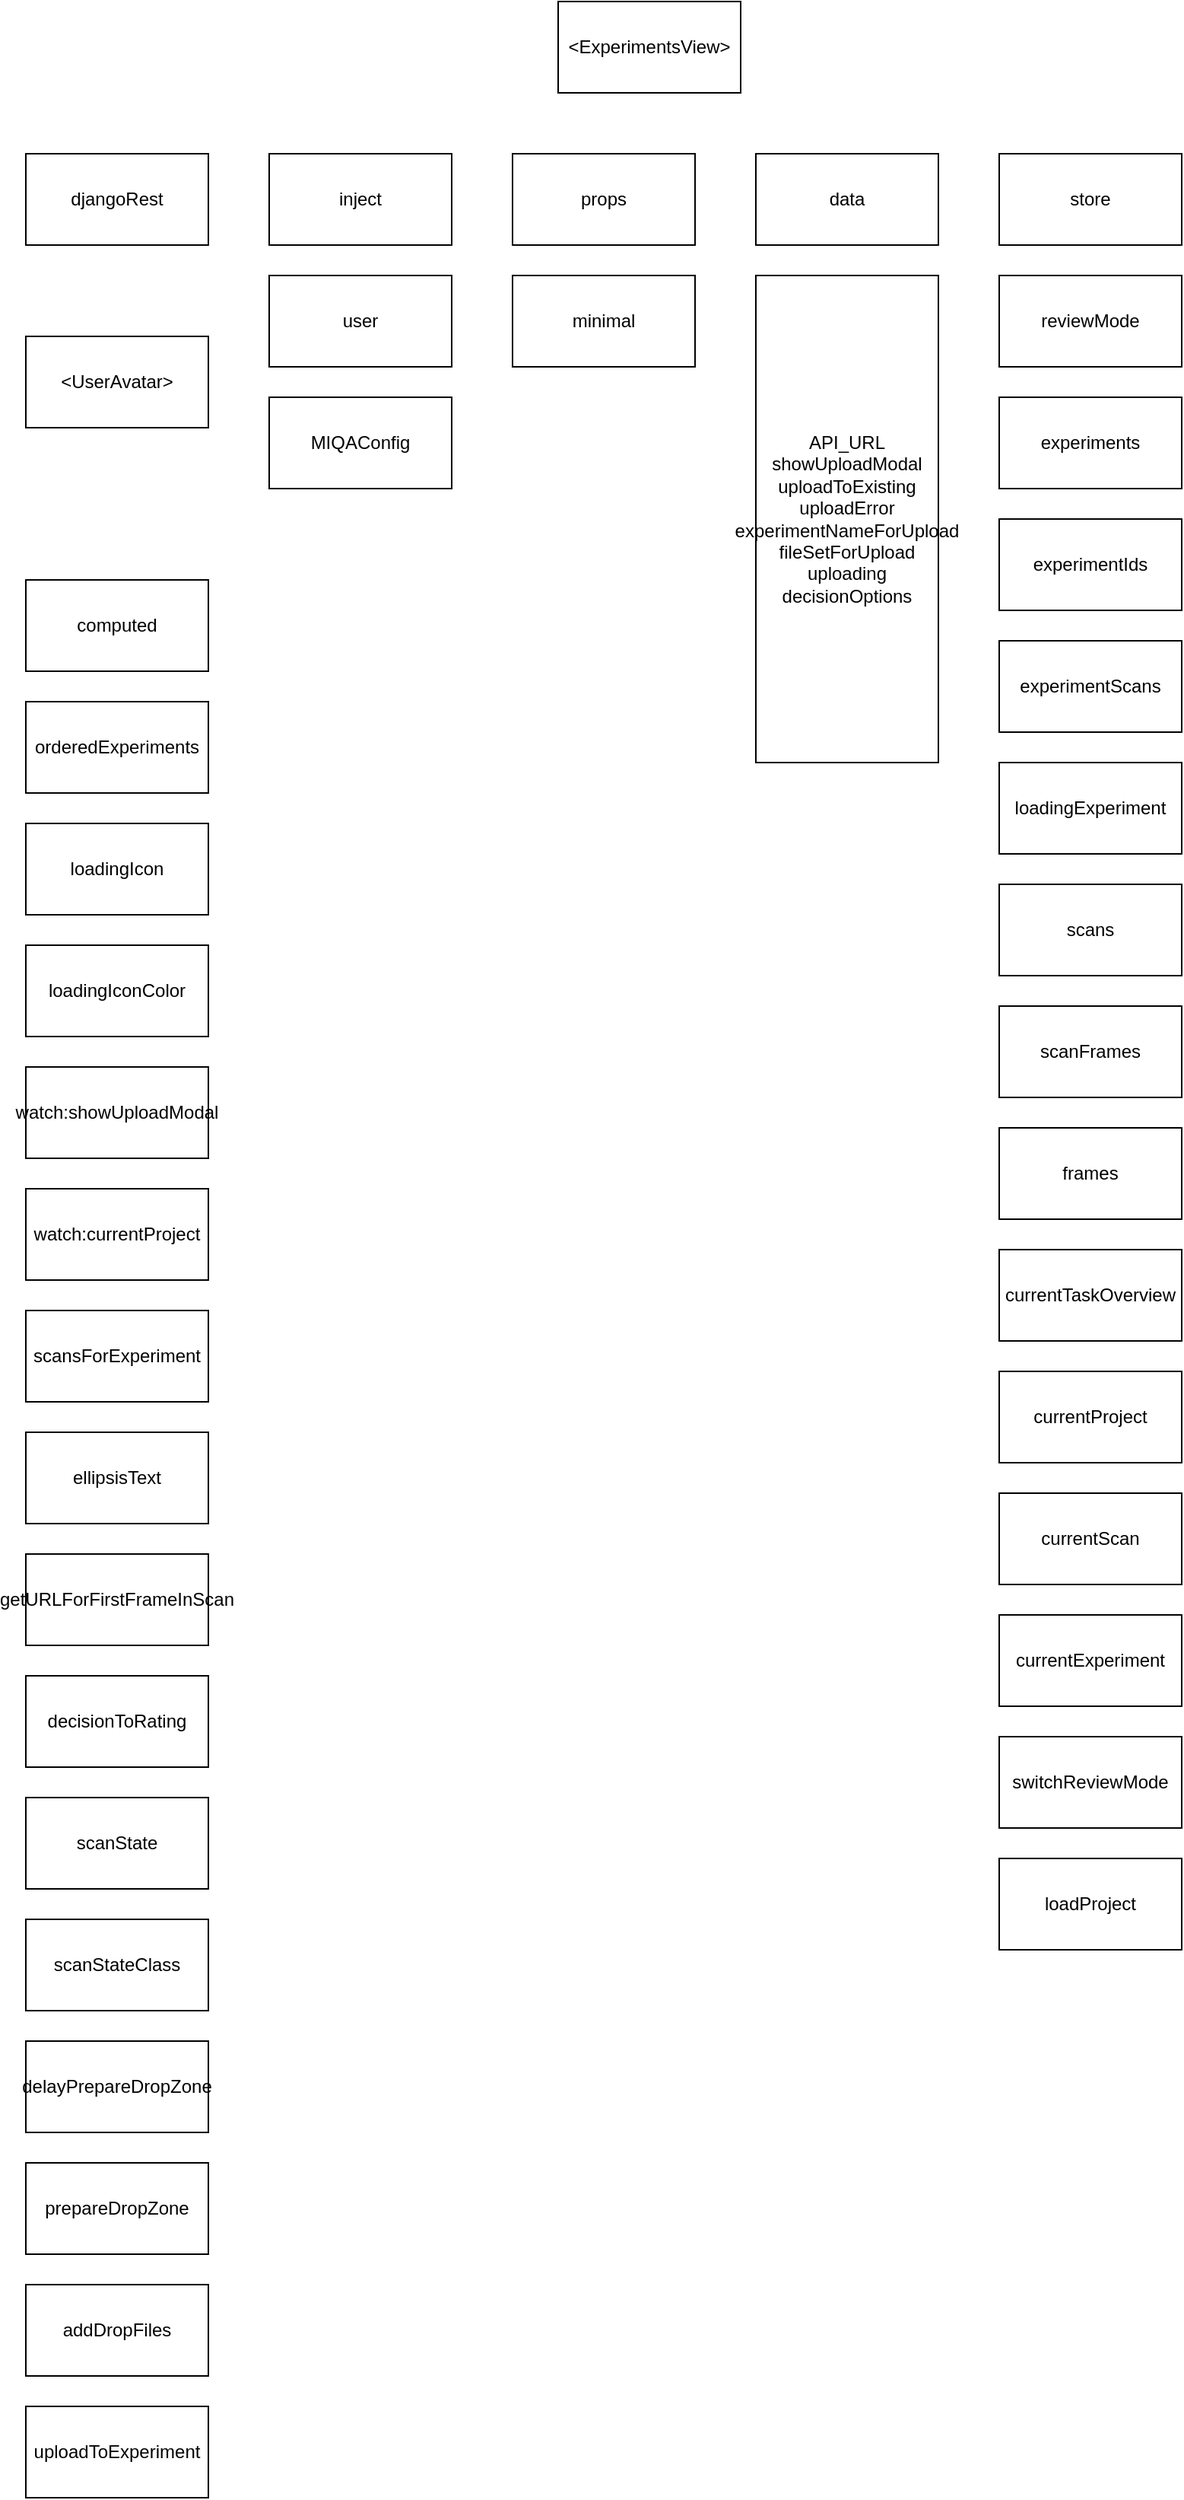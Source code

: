 <mxfile version="20.3.0" type="device"><diagram id="7jB7tiU9wHWCaO7AsdY8" name="Page-1"><mxGraphModel dx="2272" dy="865" grid="1" gridSize="10" guides="1" tooltips="1" connect="1" arrows="1" fold="1" page="1" pageScale="1" pageWidth="850" pageHeight="1100" math="0" shadow="0"><root><mxCell id="0"/><mxCell id="1" parent="0"/><mxCell id="iuq1uidtSDjxMvHCcVvO-1" value="&amp;lt;ExperimentsView&amp;gt;" style="rounded=0;whiteSpace=wrap;html=1;" vertex="1" parent="1"><mxGeometry x="350" y="20" width="120" height="60" as="geometry"/></mxCell><mxCell id="iuq1uidtSDjxMvHCcVvO-2" value="djangoRest" style="rounded=0;whiteSpace=wrap;html=1;" vertex="1" parent="1"><mxGeometry y="120" width="120" height="60" as="geometry"/></mxCell><mxCell id="iuq1uidtSDjxMvHCcVvO-3" value="&amp;lt;UserAvatar&amp;gt;" style="rounded=0;whiteSpace=wrap;html=1;" vertex="1" parent="1"><mxGeometry y="240" width="120" height="60" as="geometry"/></mxCell><mxCell id="iuq1uidtSDjxMvHCcVvO-4" value="inject" style="rounded=0;whiteSpace=wrap;html=1;" vertex="1" parent="1"><mxGeometry x="160" y="120" width="120" height="60" as="geometry"/></mxCell><mxCell id="iuq1uidtSDjxMvHCcVvO-5" value="user" style="rounded=0;whiteSpace=wrap;html=1;" vertex="1" parent="1"><mxGeometry x="160" y="200" width="120" height="60" as="geometry"/></mxCell><mxCell id="iuq1uidtSDjxMvHCcVvO-6" value="MIQAConfig" style="rounded=0;whiteSpace=wrap;html=1;" vertex="1" parent="1"><mxGeometry x="160" y="280" width="120" height="60" as="geometry"/></mxCell><mxCell id="iuq1uidtSDjxMvHCcVvO-7" value="props" style="rounded=0;whiteSpace=wrap;html=1;" vertex="1" parent="1"><mxGeometry x="320" y="120" width="120" height="60" as="geometry"/></mxCell><mxCell id="iuq1uidtSDjxMvHCcVvO-8" value="minimal" style="rounded=0;whiteSpace=wrap;html=1;" vertex="1" parent="1"><mxGeometry x="320" y="200" width="120" height="60" as="geometry"/></mxCell><mxCell id="iuq1uidtSDjxMvHCcVvO-9" value="data" style="rounded=0;whiteSpace=wrap;html=1;" vertex="1" parent="1"><mxGeometry x="480" y="120" width="120" height="60" as="geometry"/></mxCell><mxCell id="iuq1uidtSDjxMvHCcVvO-11" value="store" style="rounded=0;whiteSpace=wrap;html=1;" vertex="1" parent="1"><mxGeometry x="640" y="120" width="120" height="60" as="geometry"/></mxCell><mxCell id="iuq1uidtSDjxMvHCcVvO-12" value="API_URL&lt;br&gt;showUploadModal&lt;br&gt;uploadToExisting&lt;br&gt;uploadError&lt;br&gt;experimentNameForUpload&lt;br&gt;fileSetForUpload&lt;br&gt;uploading&lt;br&gt;decisionOptions" style="rounded=0;whiteSpace=wrap;html=1;" vertex="1" parent="1"><mxGeometry x="480" y="200" width="120" height="320" as="geometry"/></mxCell><mxCell id="iuq1uidtSDjxMvHCcVvO-13" value="reviewMode" style="rounded=0;whiteSpace=wrap;html=1;" vertex="1" parent="1"><mxGeometry x="640" y="200" width="120" height="60" as="geometry"/></mxCell><mxCell id="iuq1uidtSDjxMvHCcVvO-14" value="experiments" style="rounded=0;whiteSpace=wrap;html=1;" vertex="1" parent="1"><mxGeometry x="640" y="280" width="120" height="60" as="geometry"/></mxCell><mxCell id="iuq1uidtSDjxMvHCcVvO-15" value="experimentIds" style="rounded=0;whiteSpace=wrap;html=1;" vertex="1" parent="1"><mxGeometry x="640" y="360" width="120" height="60" as="geometry"/></mxCell><mxCell id="iuq1uidtSDjxMvHCcVvO-16" value="experimentScans" style="rounded=0;whiteSpace=wrap;html=1;" vertex="1" parent="1"><mxGeometry x="640" y="440" width="120" height="60" as="geometry"/></mxCell><mxCell id="iuq1uidtSDjxMvHCcVvO-17" value="loadingExperiment" style="rounded=0;whiteSpace=wrap;html=1;" vertex="1" parent="1"><mxGeometry x="640" y="520" width="120" height="60" as="geometry"/></mxCell><mxCell id="iuq1uidtSDjxMvHCcVvO-18" value="scans" style="rounded=0;whiteSpace=wrap;html=1;" vertex="1" parent="1"><mxGeometry x="640" y="600" width="120" height="60" as="geometry"/></mxCell><mxCell id="iuq1uidtSDjxMvHCcVvO-19" value="scanFrames" style="rounded=0;whiteSpace=wrap;html=1;" vertex="1" parent="1"><mxGeometry x="640" y="680" width="120" height="60" as="geometry"/></mxCell><mxCell id="iuq1uidtSDjxMvHCcVvO-20" value="frames" style="rounded=0;whiteSpace=wrap;html=1;" vertex="1" parent="1"><mxGeometry x="640" y="760" width="120" height="60" as="geometry"/></mxCell><mxCell id="iuq1uidtSDjxMvHCcVvO-21" value="currentTaskOverview" style="rounded=0;whiteSpace=wrap;html=1;" vertex="1" parent="1"><mxGeometry x="640" y="840" width="120" height="60" as="geometry"/></mxCell><mxCell id="iuq1uidtSDjxMvHCcVvO-22" value="currentProject" style="rounded=0;whiteSpace=wrap;html=1;" vertex="1" parent="1"><mxGeometry x="640" y="920" width="120" height="60" as="geometry"/></mxCell><mxCell id="iuq1uidtSDjxMvHCcVvO-23" value="currentScan" style="rounded=0;whiteSpace=wrap;html=1;" vertex="1" parent="1"><mxGeometry x="640" y="1000" width="120" height="60" as="geometry"/></mxCell><mxCell id="iuq1uidtSDjxMvHCcVvO-24" value="currentExperiment" style="rounded=0;whiteSpace=wrap;html=1;" vertex="1" parent="1"><mxGeometry x="640" y="1080" width="120" height="60" as="geometry"/></mxCell><mxCell id="iuq1uidtSDjxMvHCcVvO-25" value="computed" style="rounded=0;whiteSpace=wrap;html=1;" vertex="1" parent="1"><mxGeometry y="400" width="120" height="60" as="geometry"/></mxCell><mxCell id="iuq1uidtSDjxMvHCcVvO-26" value="orderedExperiments" style="rounded=0;whiteSpace=wrap;html=1;" vertex="1" parent="1"><mxGeometry y="480" width="120" height="60" as="geometry"/></mxCell><mxCell id="iuq1uidtSDjxMvHCcVvO-27" value="loadingIcon" style="rounded=0;whiteSpace=wrap;html=1;" vertex="1" parent="1"><mxGeometry y="560" width="120" height="60" as="geometry"/></mxCell><mxCell id="iuq1uidtSDjxMvHCcVvO-28" value="loadingIconColor" style="rounded=0;whiteSpace=wrap;html=1;" vertex="1" parent="1"><mxGeometry y="640" width="120" height="60" as="geometry"/></mxCell><mxCell id="iuq1uidtSDjxMvHCcVvO-29" value="watch:showUploadModal" style="rounded=0;whiteSpace=wrap;html=1;" vertex="1" parent="1"><mxGeometry y="720" width="120" height="60" as="geometry"/></mxCell><mxCell id="iuq1uidtSDjxMvHCcVvO-30" value="watch:currentProject" style="rounded=0;whiteSpace=wrap;html=1;" vertex="1" parent="1"><mxGeometry y="800" width="120" height="60" as="geometry"/></mxCell><mxCell id="iuq1uidtSDjxMvHCcVvO-31" value="scansForExperiment" style="rounded=0;whiteSpace=wrap;html=1;" vertex="1" parent="1"><mxGeometry y="880" width="120" height="60" as="geometry"/></mxCell><mxCell id="iuq1uidtSDjxMvHCcVvO-32" value="switchReviewMode" style="rounded=0;whiteSpace=wrap;html=1;" vertex="1" parent="1"><mxGeometry x="640" y="1160" width="120" height="60" as="geometry"/></mxCell><mxCell id="iuq1uidtSDjxMvHCcVvO-33" value="loadProject" style="rounded=0;whiteSpace=wrap;html=1;" vertex="1" parent="1"><mxGeometry x="640" y="1240" width="120" height="60" as="geometry"/></mxCell><mxCell id="iuq1uidtSDjxMvHCcVvO-34" value="ellipsisText&lt;span style=&quot;color: rgba(0, 0, 0, 0); font-family: monospace; font-size: 0px; text-align: start;&quot;&gt;%3CmxGraphModel%3E%3Croot%3E%3CmxCell%20id%3D%220%22%2F%3E%3CmxCell%20id%3D%221%22%20parent%3D%220%22%2F%3E%3CmxCell%20id%3D%222%22%20value%3D%22%22%20style%3D%22rounded%3D0%3BwhiteSpace%3Dwrap%3Bhtml%3D1%3B%22%20vertex%3D%221%22%20parent%3D%221%22%3E%3CmxGeometry%20x%3D%22160%22%20y%3D%22240%22%20width%3D%22120%22%20height%3D%2260%22%20as%3D%22geometry%22%2F%3E%3C%2FmxCell%3E%3C%2Froot%3E%3C%2FmxGraphModel%3E&lt;/span&gt;" style="rounded=0;whiteSpace=wrap;html=1;" vertex="1" parent="1"><mxGeometry y="960" width="120" height="60" as="geometry"/></mxCell><mxCell id="iuq1uidtSDjxMvHCcVvO-35" value="getURLForFirstFrameInScan" style="rounded=0;whiteSpace=wrap;html=1;" vertex="1" parent="1"><mxGeometry y="1040" width="120" height="60" as="geometry"/></mxCell><mxCell id="iuq1uidtSDjxMvHCcVvO-36" value="decisionToRating" style="rounded=0;whiteSpace=wrap;html=1;" vertex="1" parent="1"><mxGeometry y="1120" width="120" height="60" as="geometry"/></mxCell><mxCell id="iuq1uidtSDjxMvHCcVvO-37" value="scanState" style="rounded=0;whiteSpace=wrap;html=1;" vertex="1" parent="1"><mxGeometry y="1200" width="120" height="60" as="geometry"/></mxCell><mxCell id="iuq1uidtSDjxMvHCcVvO-38" value="scanStateClass" style="rounded=0;whiteSpace=wrap;html=1;" vertex="1" parent="1"><mxGeometry y="1280" width="120" height="60" as="geometry"/></mxCell><mxCell id="iuq1uidtSDjxMvHCcVvO-39" value="delayPrepareDropZone" style="rounded=0;whiteSpace=wrap;html=1;" vertex="1" parent="1"><mxGeometry y="1360" width="120" height="60" as="geometry"/></mxCell><mxCell id="iuq1uidtSDjxMvHCcVvO-40" value="prepareDropZone" style="rounded=0;whiteSpace=wrap;html=1;" vertex="1" parent="1"><mxGeometry y="1440" width="120" height="60" as="geometry"/></mxCell><mxCell id="iuq1uidtSDjxMvHCcVvO-41" value="addDropFiles" style="rounded=0;whiteSpace=wrap;html=1;" vertex="1" parent="1"><mxGeometry y="1520" width="120" height="60" as="geometry"/></mxCell><mxCell id="iuq1uidtSDjxMvHCcVvO-42" value="uploadToExperiment" style="rounded=0;whiteSpace=wrap;html=1;" vertex="1" parent="1"><mxGeometry y="1600" width="120" height="60" as="geometry"/></mxCell></root></mxGraphModel></diagram></mxfile>
